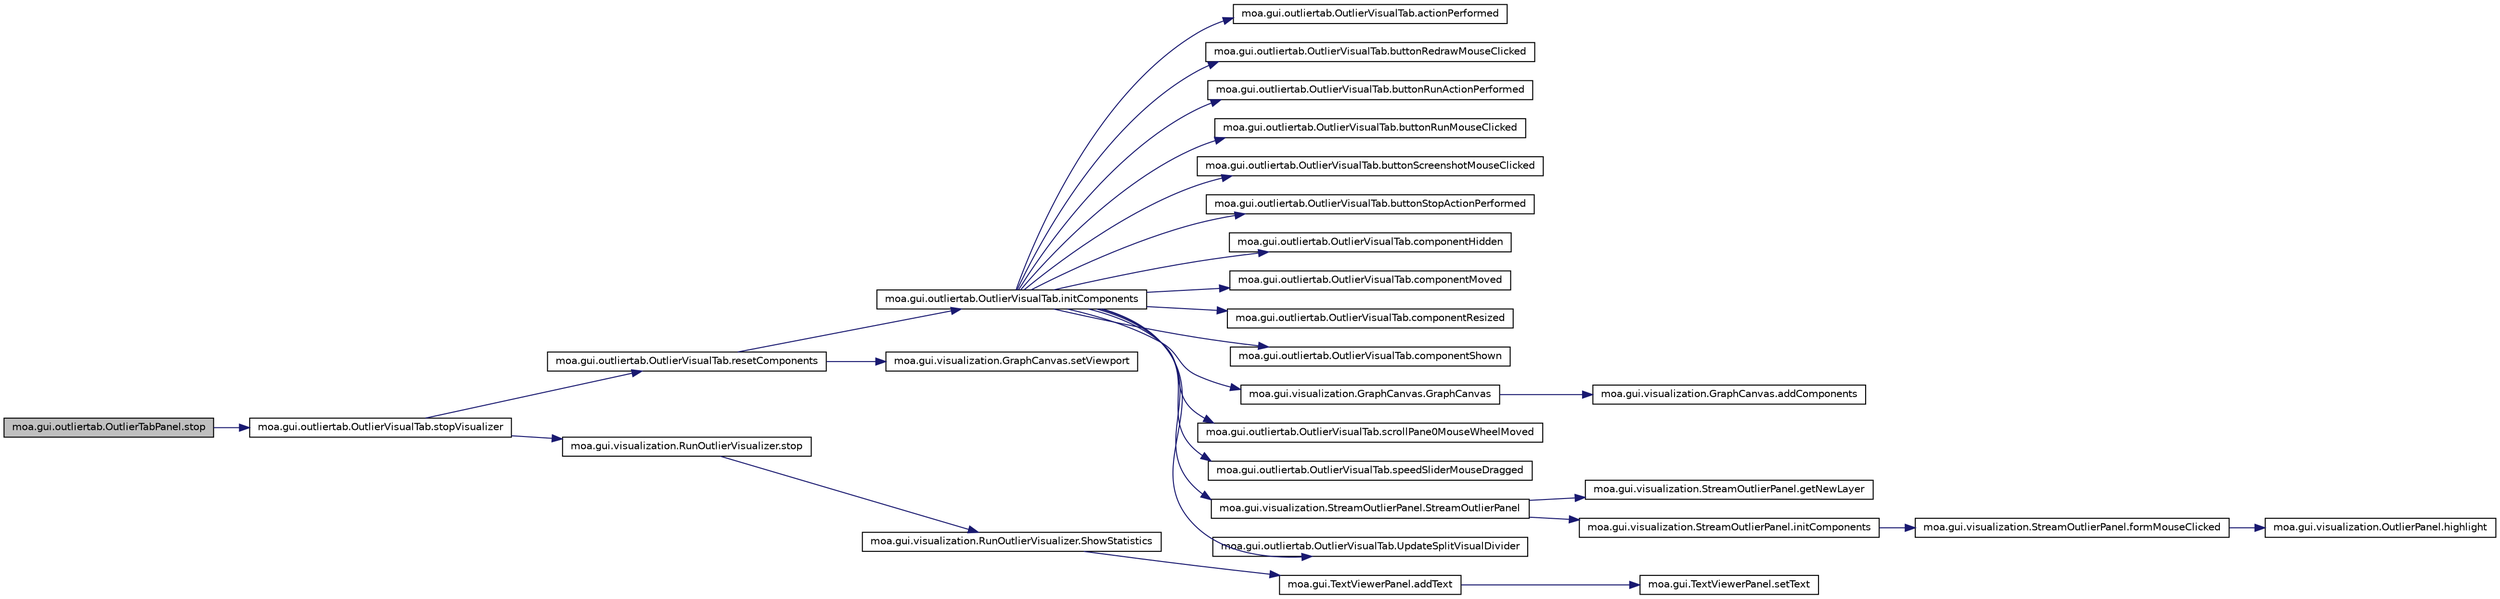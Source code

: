 digraph G
{
  edge [fontname="Helvetica",fontsize="10",labelfontname="Helvetica",labelfontsize="10"];
  node [fontname="Helvetica",fontsize="10",shape=record];
  rankdir=LR;
  Node1 [label="moa.gui.outliertab.OutlierTabPanel.stop",height=0.2,width=0.4,color="black", fillcolor="grey75", style="filled" fontcolor="black"];
  Node1 -> Node2 [color="midnightblue",fontsize="10",style="solid",fontname="Helvetica"];
  Node2 [label="moa.gui.outliertab.OutlierVisualTab.stopVisualizer",height=0.2,width=0.4,color="black", fillcolor="white", style="filled",URL="$classmoa_1_1gui_1_1outliertab_1_1OutlierVisualTab.html#ac115da828a7fc0d0409dc15be072cad1"];
  Node2 -> Node3 [color="midnightblue",fontsize="10",style="solid",fontname="Helvetica"];
  Node3 [label="moa.gui.outliertab.OutlierVisualTab.resetComponents",height=0.2,width=0.4,color="black", fillcolor="white", style="filled",URL="$classmoa_1_1gui_1_1outliertab_1_1OutlierVisualTab.html#a521e90693086c5ddaa303ac89035d29e"];
  Node3 -> Node4 [color="midnightblue",fontsize="10",style="solid",fontname="Helvetica"];
  Node4 [label="moa.gui.outliertab.OutlierVisualTab.initComponents",height=0.2,width=0.4,color="black", fillcolor="white", style="filled",URL="$classmoa_1_1gui_1_1outliertab_1_1OutlierVisualTab.html#a80554a5c0adb57d6de3e063274aaeb67",tooltip="This method is called from within the constructor to initialize the form."];
  Node4 -> Node5 [color="midnightblue",fontsize="10",style="solid",fontname="Helvetica"];
  Node5 [label="moa.gui.outliertab.OutlierVisualTab.actionPerformed",height=0.2,width=0.4,color="black", fillcolor="white", style="filled",URL="$classmoa_1_1gui_1_1outliertab_1_1OutlierVisualTab.html#ad9e4d05beafb4da13bf7b632a479bbd3"];
  Node4 -> Node6 [color="midnightblue",fontsize="10",style="solid",fontname="Helvetica"];
  Node6 [label="moa.gui.outliertab.OutlierVisualTab.buttonRedrawMouseClicked",height=0.2,width=0.4,color="black", fillcolor="white", style="filled",URL="$classmoa_1_1gui_1_1outliertab_1_1OutlierVisualTab.html#a59b7ba7fe34efa26df4b7d7023ac0f6c"];
  Node4 -> Node7 [color="midnightblue",fontsize="10",style="solid",fontname="Helvetica"];
  Node7 [label="moa.gui.outliertab.OutlierVisualTab.buttonRunActionPerformed",height=0.2,width=0.4,color="black", fillcolor="white", style="filled",URL="$classmoa_1_1gui_1_1outliertab_1_1OutlierVisualTab.html#a4aa909e5fa550763090d6c4b56b46eae"];
  Node4 -> Node8 [color="midnightblue",fontsize="10",style="solid",fontname="Helvetica"];
  Node8 [label="moa.gui.outliertab.OutlierVisualTab.buttonRunMouseClicked",height=0.2,width=0.4,color="black", fillcolor="white", style="filled",URL="$classmoa_1_1gui_1_1outliertab_1_1OutlierVisualTab.html#ab7cc76b21bfab93cb779f7377e1e1cc9"];
  Node4 -> Node9 [color="midnightblue",fontsize="10",style="solid",fontname="Helvetica"];
  Node9 [label="moa.gui.outliertab.OutlierVisualTab.buttonScreenshotMouseClicked",height=0.2,width=0.4,color="black", fillcolor="white", style="filled",URL="$classmoa_1_1gui_1_1outliertab_1_1OutlierVisualTab.html#a9e5c424e7ec9cd6f21432eca90b6c0f3"];
  Node4 -> Node10 [color="midnightblue",fontsize="10",style="solid",fontname="Helvetica"];
  Node10 [label="moa.gui.outliertab.OutlierVisualTab.buttonStopActionPerformed",height=0.2,width=0.4,color="black", fillcolor="white", style="filled",URL="$classmoa_1_1gui_1_1outliertab_1_1OutlierVisualTab.html#af0e14c029343071c6681a4123d8bb837"];
  Node4 -> Node11 [color="midnightblue",fontsize="10",style="solid",fontname="Helvetica"];
  Node11 [label="moa.gui.outliertab.OutlierVisualTab.componentHidden",height=0.2,width=0.4,color="black", fillcolor="white", style="filled",URL="$classmoa_1_1gui_1_1outliertab_1_1OutlierVisualTab.html#aa2d12c057a598139931e8c940be101e8"];
  Node4 -> Node12 [color="midnightblue",fontsize="10",style="solid",fontname="Helvetica"];
  Node12 [label="moa.gui.outliertab.OutlierVisualTab.componentMoved",height=0.2,width=0.4,color="black", fillcolor="white", style="filled",URL="$classmoa_1_1gui_1_1outliertab_1_1OutlierVisualTab.html#a4a4187b1803e08431669160d8036cdf9"];
  Node4 -> Node13 [color="midnightblue",fontsize="10",style="solid",fontname="Helvetica"];
  Node13 [label="moa.gui.outliertab.OutlierVisualTab.componentResized",height=0.2,width=0.4,color="black", fillcolor="white", style="filled",URL="$classmoa_1_1gui_1_1outliertab_1_1OutlierVisualTab.html#a91e016f8937f63edbb58c9b4c6e2971d"];
  Node4 -> Node14 [color="midnightblue",fontsize="10",style="solid",fontname="Helvetica"];
  Node14 [label="moa.gui.outliertab.OutlierVisualTab.componentShown",height=0.2,width=0.4,color="black", fillcolor="white", style="filled",URL="$classmoa_1_1gui_1_1outliertab_1_1OutlierVisualTab.html#a4f2762db3ba5798ba6c0a65d10a600b6"];
  Node4 -> Node15 [color="midnightblue",fontsize="10",style="solid",fontname="Helvetica"];
  Node15 [label="moa.gui.visualization.GraphCanvas.GraphCanvas",height=0.2,width=0.4,color="black", fillcolor="white", style="filled",URL="$classmoa_1_1gui_1_1visualization_1_1GraphCanvas.html#ad8e425bc054b5e869530878f0fab905d",tooltip="Creates new form GraphCanvas."];
  Node15 -> Node16 [color="midnightblue",fontsize="10",style="solid",fontname="Helvetica"];
  Node16 [label="moa.gui.visualization.GraphCanvas.addComponents",height=0.2,width=0.4,color="black", fillcolor="white", style="filled",URL="$classmoa_1_1gui_1_1visualization_1_1GraphCanvas.html#a50e5e95fc6607654a7a170586fd37c68"];
  Node4 -> Node17 [color="midnightblue",fontsize="10",style="solid",fontname="Helvetica"];
  Node17 [label="moa.gui.outliertab.OutlierVisualTab.scrollPane0MouseWheelMoved",height=0.2,width=0.4,color="black", fillcolor="white", style="filled",URL="$classmoa_1_1gui_1_1outliertab_1_1OutlierVisualTab.html#a46a6fe2b2b0331c29c0cfa0777978255"];
  Node4 -> Node18 [color="midnightblue",fontsize="10",style="solid",fontname="Helvetica"];
  Node18 [label="moa.gui.outliertab.OutlierVisualTab.speedSliderMouseDragged",height=0.2,width=0.4,color="black", fillcolor="white", style="filled",URL="$classmoa_1_1gui_1_1outliertab_1_1OutlierVisualTab.html#a058795d4147ff551879e2b07079c2207"];
  Node4 -> Node19 [color="midnightblue",fontsize="10",style="solid",fontname="Helvetica"];
  Node19 [label="moa.gui.visualization.StreamOutlierPanel.StreamOutlierPanel",height=0.2,width=0.4,color="black", fillcolor="white", style="filled",URL="$classmoa_1_1gui_1_1visualization_1_1StreamOutlierPanel.html#a53a128d13f0bcde3654e3fb6f794ae91"];
  Node19 -> Node20 [color="midnightblue",fontsize="10",style="solid",fontname="Helvetica"];
  Node20 [label="moa.gui.visualization.StreamOutlierPanel.getNewLayer",height=0.2,width=0.4,color="black", fillcolor="white", style="filled",URL="$classmoa_1_1gui_1_1visualization_1_1StreamOutlierPanel.html#adbb921bac2450942691a45e6531ce878"];
  Node19 -> Node21 [color="midnightblue",fontsize="10",style="solid",fontname="Helvetica"];
  Node21 [label="moa.gui.visualization.StreamOutlierPanel.initComponents",height=0.2,width=0.4,color="black", fillcolor="white", style="filled",URL="$classmoa_1_1gui_1_1visualization_1_1StreamOutlierPanel.html#a426022c50a48691f4a7eecea6aabd682",tooltip="This method is called from within the constructor to initialize the form."];
  Node21 -> Node22 [color="midnightblue",fontsize="10",style="solid",fontname="Helvetica"];
  Node22 [label="moa.gui.visualization.StreamOutlierPanel.formMouseClicked",height=0.2,width=0.4,color="black", fillcolor="white", style="filled",URL="$classmoa_1_1gui_1_1visualization_1_1StreamOutlierPanel.html#aaf16b08b7ed1db9d58e4a1d8ed18c603"];
  Node22 -> Node23 [color="midnightblue",fontsize="10",style="solid",fontname="Helvetica"];
  Node23 [label="moa.gui.visualization.OutlierPanel.highlight",height=0.2,width=0.4,color="black", fillcolor="white", style="filled",URL="$classmoa_1_1gui_1_1visualization_1_1OutlierPanel.html#a6eabfb79cb66f76217196d25cbd04e4e"];
  Node4 -> Node24 [color="midnightblue",fontsize="10",style="solid",fontname="Helvetica"];
  Node24 [label="moa.gui.outliertab.OutlierVisualTab.UpdateSplitVisualDivider",height=0.2,width=0.4,color="black", fillcolor="white", style="filled",URL="$classmoa_1_1gui_1_1outliertab_1_1OutlierVisualTab.html#ad3612cd2a524db0e34fc61ebf15dc988"];
  Node3 -> Node25 [color="midnightblue",fontsize="10",style="solid",fontname="Helvetica"];
  Node25 [label="moa.gui.visualization.GraphCanvas.setViewport",height=0.2,width=0.4,color="black", fillcolor="white", style="filled",URL="$classmoa_1_1gui_1_1visualization_1_1GraphCanvas.html#aa41a56513e7ef3ddcb855ad89ac3e871"];
  Node2 -> Node26 [color="midnightblue",fontsize="10",style="solid",fontname="Helvetica"];
  Node26 [label="moa.gui.visualization.RunOutlierVisualizer.stop",height=0.2,width=0.4,color="black", fillcolor="white", style="filled",URL="$classmoa_1_1gui_1_1visualization_1_1RunOutlierVisualizer.html#ab000d0b87aaebc8783d88b60655ed870"];
  Node26 -> Node27 [color="midnightblue",fontsize="10",style="solid",fontname="Helvetica"];
  Node27 [label="moa.gui.visualization.RunOutlierVisualizer.ShowStatistics",height=0.2,width=0.4,color="black", fillcolor="white", style="filled",URL="$classmoa_1_1gui_1_1visualization_1_1RunOutlierVisualizer.html#a44b231a463a592da6a4885ae69ef11b1"];
  Node27 -> Node28 [color="midnightblue",fontsize="10",style="solid",fontname="Helvetica"];
  Node28 [label="moa.gui.TextViewerPanel.addText",height=0.2,width=0.4,color="black", fillcolor="white", style="filled",URL="$classmoa_1_1gui_1_1TextViewerPanel.html#ac985c1592b561c42e50ff9d22ff1e917"];
  Node28 -> Node29 [color="midnightblue",fontsize="10",style="solid",fontname="Helvetica"];
  Node29 [label="moa.gui.TextViewerPanel.setText",height=0.2,width=0.4,color="black", fillcolor="white", style="filled",URL="$classmoa_1_1gui_1_1TextViewerPanel.html#ac09cb6daf98fc5b812dd330a4eeb4b11"];
}
